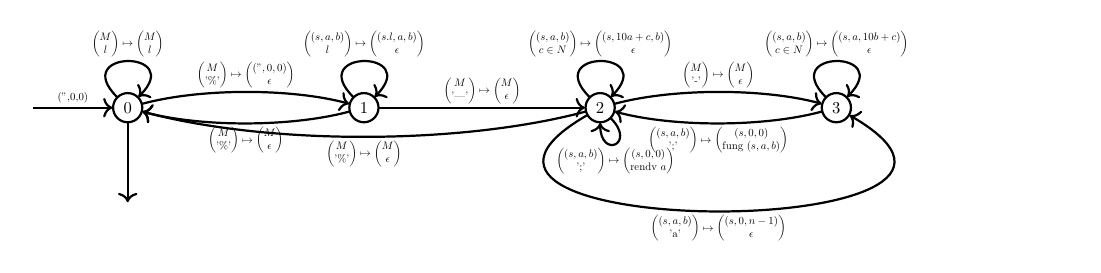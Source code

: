 \begin{tikzpicture}[thick,scale=0.6, every node/.style={transform shape}]
	\def\sc{0.65}
	\node [shape=circle,draw=black] (0) at (0, 0) {0};
	\node [shape=circle,draw=black] (1) at (5, 0) {1};
	\node [shape=circle,draw=black] (2) at (10, 0) {2};
	\node [shape=circle,draw=black] (3) at (15, 0) {3};
	\node [] (4) at (-2, 0) {};
	\node [] (5) at (0, -2) {};
	\draw [->, in=165, out=15, looseness=0.75] (0) to node [ above, scale=\sc] {$\begin{pmatrix} M \\ \text{'\%'} \end{pmatrix} \mapsto \begin{pmatrix} (\text{''},0,0) \\ \epsilon \end{pmatrix} $} (1);
	\draw [->, bend left=15, looseness=0.75] (1) to node [ below, scale=\sc] {$\begin{pmatrix} M \\ \text{'\%'} \end{pmatrix} \mapsto \begin{pmatrix} M \\ \epsilon \end{pmatrix} $} (0);
	\draw [->, bend left=15, looseness=0.75] (2) to node [ below, scale=\sc] {$\begin{pmatrix} M \\ \text{'\%'} \end{pmatrix} \mapsto \begin{pmatrix} M \\ \epsilon \end{pmatrix} $} (0);
	\draw [->, in=45, out=135, loop] (1) to node [ above, scale=\sc] {$\begin{pmatrix} (s,a,b) \\ l \end{pmatrix} \mapsto \begin{pmatrix} (s.l,a,b) \\ \epsilon \end{pmatrix} $} ();
	\draw [->] (1) to node [ above, scale=\sc] {$\begin{pmatrix} M \\ \text{'|'} \end{pmatrix} \mapsto \begin{pmatrix} M \\ \epsilon \end{pmatrix} $} (2);
	\draw [->, in=45, out=135, loop] (2) to node [ above, scale=\sc] {$\begin{pmatrix} (s,a,b) \\ c \in N \end{pmatrix} \mapsto \begin{pmatrix} (s,10a+c,b) \\ \epsilon \end{pmatrix} $} ();
	\draw [->, bend left=15, looseness=0.75] (2) to node [ above, scale=\sc] {$\begin{pmatrix} M \\ \text{'-'} \end{pmatrix} \mapsto \begin{pmatrix} M \\ \epsilon \end{pmatrix} $} (3);
	\draw [->, in=45, out=135, loop] (3) to node [ above, scale=\sc] {$\begin{pmatrix} (s,a,b) \\ c \in N \end{pmatrix} \mapsto \begin{pmatrix} (s,a,10b+c) \\ \epsilon \end{pmatrix} $} ();
	\draw [->, in=45, out=135, loop] (0) to node [ above, scale=\sc] {$\begin{pmatrix} M \\ l \end{pmatrix} \mapsto \begin{pmatrix} M \\ l \end{pmatrix} $} ();
	\draw [->, bend left=15, looseness=0.75] (3) to node [ below, scale=\sc] {$\begin{pmatrix} (s,a,b) \\ \text{';'} \end{pmatrix} \mapsto \begin{pmatrix} (s,0,0) \\ \text{fung } (s,a,b) \end{pmatrix} $} (2);
	\draw [->, bend right=150, looseness=2.50] (2) to node [ below, scale=\sc] {$\begin{pmatrix} (s,a,b) \\ \text{'a'} \end{pmatrix} \mapsto \begin{pmatrix} (s,0,n-1) \\ \epsilon \end{pmatrix} $} (3);
	\draw [->, in=-90, out=-45, loop] (2) to node [below, scale=\sc] {$\begin{pmatrix} (s,a,b) \\ \text{';'} \end{pmatrix} \mapsto \begin{pmatrix} (s,0,0) \\ \text{rendv } a \end{pmatrix} $} ();
	\draw [->] (4.center) to node[above,scale=\sc] {(\text{''},0,0)} (0);
	\draw [->] (0) to (5.center);
\end{tikzpicture}   

